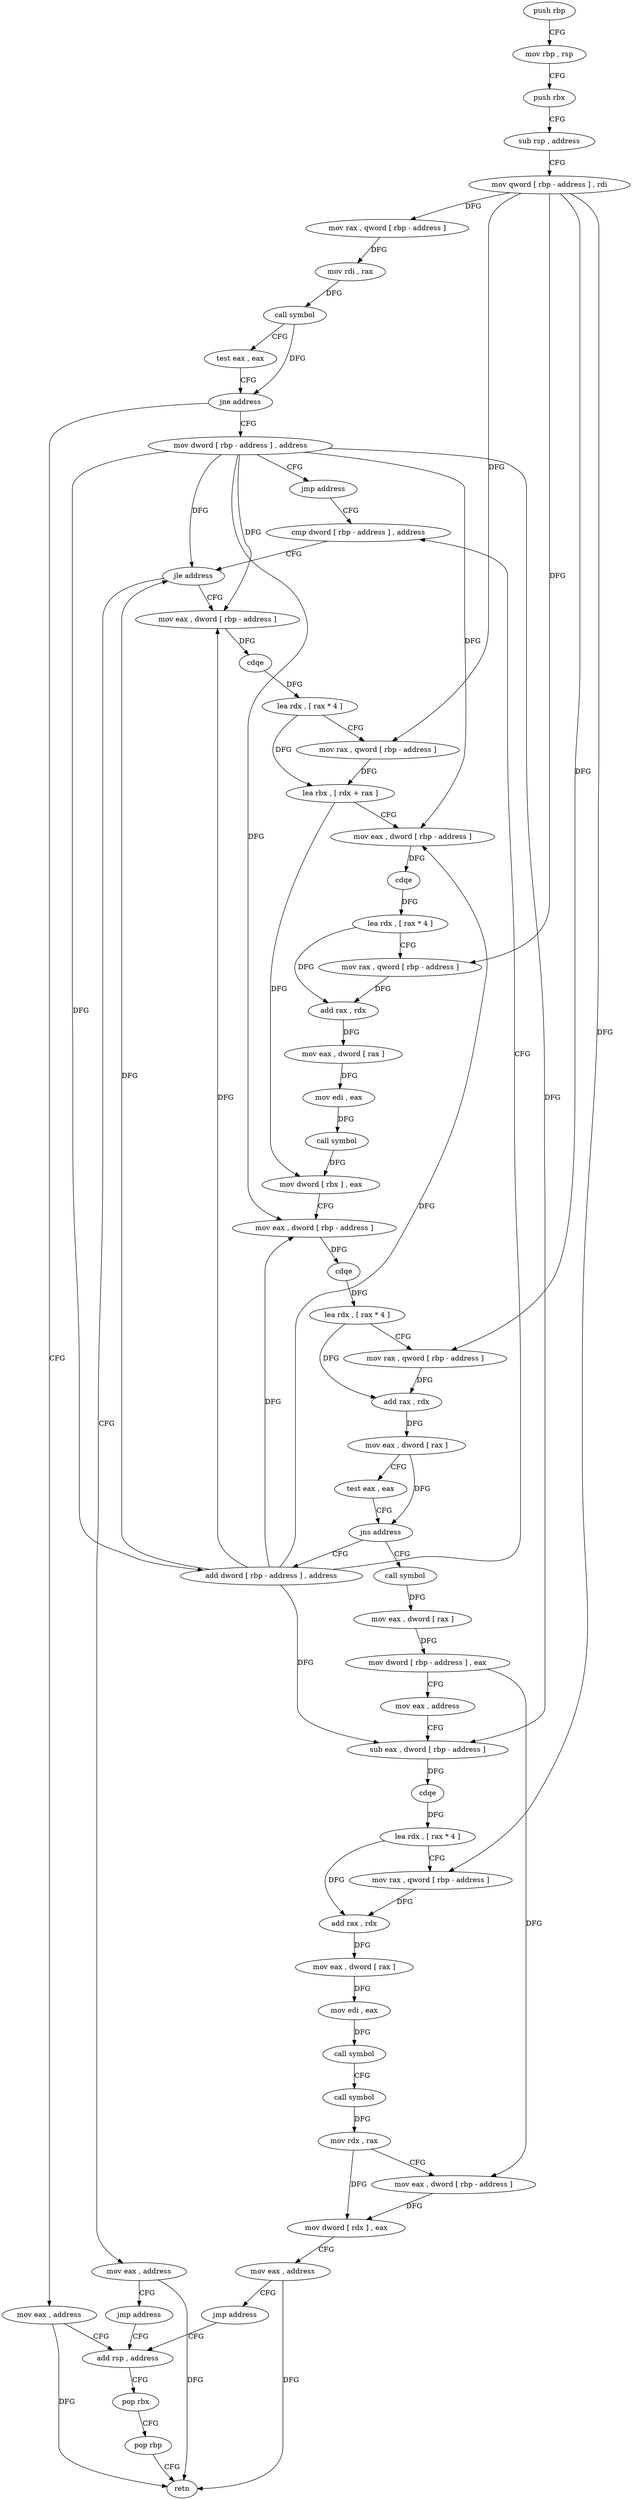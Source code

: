 digraph "func" {
"4240452" [label = "push rbp" ]
"4240453" [label = "mov rbp , rsp" ]
"4240456" [label = "push rbx" ]
"4240457" [label = "sub rsp , address" ]
"4240461" [label = "mov qword [ rbp - address ] , rdi" ]
"4240465" [label = "mov rax , qword [ rbp - address ]" ]
"4240469" [label = "mov rdi , rax" ]
"4240472" [label = "call symbol" ]
"4240477" [label = "test eax , eax" ]
"4240479" [label = "jne address" ]
"4240660" [label = "mov eax , address" ]
"4240485" [label = "mov dword [ rbp - address ] , address" ]
"4240665" [label = "add rsp , address" ]
"4240492" [label = "jmp address" ]
"4240643" [label = "cmp dword [ rbp - address ] , address" ]
"4240647" [label = "jle address" ]
"4240497" [label = "mov eax , dword [ rbp - address ]" ]
"4240653" [label = "mov eax , address" ]
"4240500" [label = "cdqe" ]
"4240502" [label = "lea rdx , [ rax * 4 ]" ]
"4240510" [label = "mov rax , qword [ rbp - address ]" ]
"4240514" [label = "lea rbx , [ rdx + rax ]" ]
"4240518" [label = "mov eax , dword [ rbp - address ]" ]
"4240521" [label = "cdqe" ]
"4240523" [label = "lea rdx , [ rax * 4 ]" ]
"4240531" [label = "mov rax , qword [ rbp - address ]" ]
"4240535" [label = "add rax , rdx" ]
"4240538" [label = "mov eax , dword [ rax ]" ]
"4240540" [label = "mov edi , eax" ]
"4240542" [label = "call symbol" ]
"4240547" [label = "mov dword [ rbx ] , eax" ]
"4240549" [label = "mov eax , dword [ rbp - address ]" ]
"4240552" [label = "cdqe" ]
"4240554" [label = "lea rdx , [ rax * 4 ]" ]
"4240562" [label = "mov rax , qword [ rbp - address ]" ]
"4240566" [label = "add rax , rdx" ]
"4240569" [label = "mov eax , dword [ rax ]" ]
"4240571" [label = "test eax , eax" ]
"4240573" [label = "jns address" ]
"4240639" [label = "add dword [ rbp - address ] , address" ]
"4240575" [label = "call symbol" ]
"4240658" [label = "jmp address" ]
"4240580" [label = "mov eax , dword [ rax ]" ]
"4240582" [label = "mov dword [ rbp - address ] , eax" ]
"4240585" [label = "mov eax , address" ]
"4240590" [label = "sub eax , dword [ rbp - address ]" ]
"4240593" [label = "cdqe" ]
"4240595" [label = "lea rdx , [ rax * 4 ]" ]
"4240603" [label = "mov rax , qword [ rbp - address ]" ]
"4240607" [label = "add rax , rdx" ]
"4240610" [label = "mov eax , dword [ rax ]" ]
"4240612" [label = "mov edi , eax" ]
"4240614" [label = "call symbol" ]
"4240619" [label = "call symbol" ]
"4240624" [label = "mov rdx , rax" ]
"4240627" [label = "mov eax , dword [ rbp - address ]" ]
"4240630" [label = "mov dword [ rdx ] , eax" ]
"4240632" [label = "mov eax , address" ]
"4240637" [label = "jmp address" ]
"4240669" [label = "pop rbx" ]
"4240670" [label = "pop rbp" ]
"4240671" [label = "retn" ]
"4240452" -> "4240453" [ label = "CFG" ]
"4240453" -> "4240456" [ label = "CFG" ]
"4240456" -> "4240457" [ label = "CFG" ]
"4240457" -> "4240461" [ label = "CFG" ]
"4240461" -> "4240465" [ label = "DFG" ]
"4240461" -> "4240510" [ label = "DFG" ]
"4240461" -> "4240531" [ label = "DFG" ]
"4240461" -> "4240562" [ label = "DFG" ]
"4240461" -> "4240603" [ label = "DFG" ]
"4240465" -> "4240469" [ label = "DFG" ]
"4240469" -> "4240472" [ label = "DFG" ]
"4240472" -> "4240477" [ label = "CFG" ]
"4240472" -> "4240479" [ label = "DFG" ]
"4240477" -> "4240479" [ label = "CFG" ]
"4240479" -> "4240660" [ label = "CFG" ]
"4240479" -> "4240485" [ label = "CFG" ]
"4240660" -> "4240665" [ label = "CFG" ]
"4240660" -> "4240671" [ label = "DFG" ]
"4240485" -> "4240492" [ label = "CFG" ]
"4240485" -> "4240647" [ label = "DFG" ]
"4240485" -> "4240497" [ label = "DFG" ]
"4240485" -> "4240518" [ label = "DFG" ]
"4240485" -> "4240549" [ label = "DFG" ]
"4240485" -> "4240639" [ label = "DFG" ]
"4240485" -> "4240590" [ label = "DFG" ]
"4240665" -> "4240669" [ label = "CFG" ]
"4240492" -> "4240643" [ label = "CFG" ]
"4240643" -> "4240647" [ label = "CFG" ]
"4240647" -> "4240497" [ label = "CFG" ]
"4240647" -> "4240653" [ label = "CFG" ]
"4240497" -> "4240500" [ label = "DFG" ]
"4240653" -> "4240658" [ label = "CFG" ]
"4240653" -> "4240671" [ label = "DFG" ]
"4240500" -> "4240502" [ label = "DFG" ]
"4240502" -> "4240510" [ label = "CFG" ]
"4240502" -> "4240514" [ label = "DFG" ]
"4240510" -> "4240514" [ label = "DFG" ]
"4240514" -> "4240518" [ label = "CFG" ]
"4240514" -> "4240547" [ label = "DFG" ]
"4240518" -> "4240521" [ label = "DFG" ]
"4240521" -> "4240523" [ label = "DFG" ]
"4240523" -> "4240531" [ label = "CFG" ]
"4240523" -> "4240535" [ label = "DFG" ]
"4240531" -> "4240535" [ label = "DFG" ]
"4240535" -> "4240538" [ label = "DFG" ]
"4240538" -> "4240540" [ label = "DFG" ]
"4240540" -> "4240542" [ label = "DFG" ]
"4240542" -> "4240547" [ label = "DFG" ]
"4240547" -> "4240549" [ label = "CFG" ]
"4240549" -> "4240552" [ label = "DFG" ]
"4240552" -> "4240554" [ label = "DFG" ]
"4240554" -> "4240562" [ label = "CFG" ]
"4240554" -> "4240566" [ label = "DFG" ]
"4240562" -> "4240566" [ label = "DFG" ]
"4240566" -> "4240569" [ label = "DFG" ]
"4240569" -> "4240571" [ label = "CFG" ]
"4240569" -> "4240573" [ label = "DFG" ]
"4240571" -> "4240573" [ label = "CFG" ]
"4240573" -> "4240639" [ label = "CFG" ]
"4240573" -> "4240575" [ label = "CFG" ]
"4240639" -> "4240643" [ label = "CFG" ]
"4240639" -> "4240647" [ label = "DFG" ]
"4240639" -> "4240497" [ label = "DFG" ]
"4240639" -> "4240518" [ label = "DFG" ]
"4240639" -> "4240549" [ label = "DFG" ]
"4240639" -> "4240590" [ label = "DFG" ]
"4240575" -> "4240580" [ label = "DFG" ]
"4240658" -> "4240665" [ label = "CFG" ]
"4240580" -> "4240582" [ label = "DFG" ]
"4240582" -> "4240585" [ label = "CFG" ]
"4240582" -> "4240627" [ label = "DFG" ]
"4240585" -> "4240590" [ label = "CFG" ]
"4240590" -> "4240593" [ label = "DFG" ]
"4240593" -> "4240595" [ label = "DFG" ]
"4240595" -> "4240603" [ label = "CFG" ]
"4240595" -> "4240607" [ label = "DFG" ]
"4240603" -> "4240607" [ label = "DFG" ]
"4240607" -> "4240610" [ label = "DFG" ]
"4240610" -> "4240612" [ label = "DFG" ]
"4240612" -> "4240614" [ label = "DFG" ]
"4240614" -> "4240619" [ label = "CFG" ]
"4240619" -> "4240624" [ label = "DFG" ]
"4240624" -> "4240627" [ label = "CFG" ]
"4240624" -> "4240630" [ label = "DFG" ]
"4240627" -> "4240630" [ label = "DFG" ]
"4240630" -> "4240632" [ label = "CFG" ]
"4240632" -> "4240637" [ label = "CFG" ]
"4240632" -> "4240671" [ label = "DFG" ]
"4240637" -> "4240665" [ label = "CFG" ]
"4240669" -> "4240670" [ label = "CFG" ]
"4240670" -> "4240671" [ label = "CFG" ]
}
